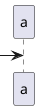 {
  "sha1": "puknpkaeyez5cf3iinbx8huo5x3qole",
  "insertion": {
    "when": "2024-06-04T17:28:41.734Z",
    "url": "https://github.com/plantuml/plantuml/issues/1435",
    "user": "plantuml@gmail.com"
  }
}
@startuml

-> a **

@enduml
